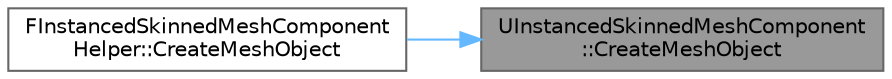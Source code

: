 digraph "UInstancedSkinnedMeshComponent::CreateMeshObject"
{
 // INTERACTIVE_SVG=YES
 // LATEX_PDF_SIZE
  bgcolor="transparent";
  edge [fontname=Helvetica,fontsize=10,labelfontname=Helvetica,labelfontsize=10];
  node [fontname=Helvetica,fontsize=10,shape=box,height=0.2,width=0.4];
  rankdir="RL";
  Node1 [id="Node000001",label="UInstancedSkinnedMeshComponent\l::CreateMeshObject",height=0.2,width=0.4,color="gray40", fillcolor="grey60", style="filled", fontcolor="black",tooltip=" "];
  Node1 -> Node2 [id="edge1_Node000001_Node000002",dir="back",color="steelblue1",style="solid",tooltip=" "];
  Node2 [id="Node000002",label="FInstancedSkinnedMeshComponent\lHelper::CreateMeshObject",height=0.2,width=0.4,color="grey40", fillcolor="white", style="filled",URL="$db/dc5/classFInstancedSkinnedMeshComponentHelper.html#a962b1d5996c0a61e9f947516404fbf72",tooltip=" "];
}
